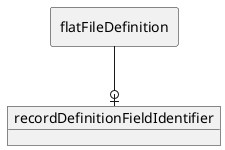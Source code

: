 @startuml
allowmixing
skinparam linetype ortho

rectangle "flatFileDefinition" as p1
object "recordDefinitionFieldIdentifier" as e
p1 --o| e
@enduml